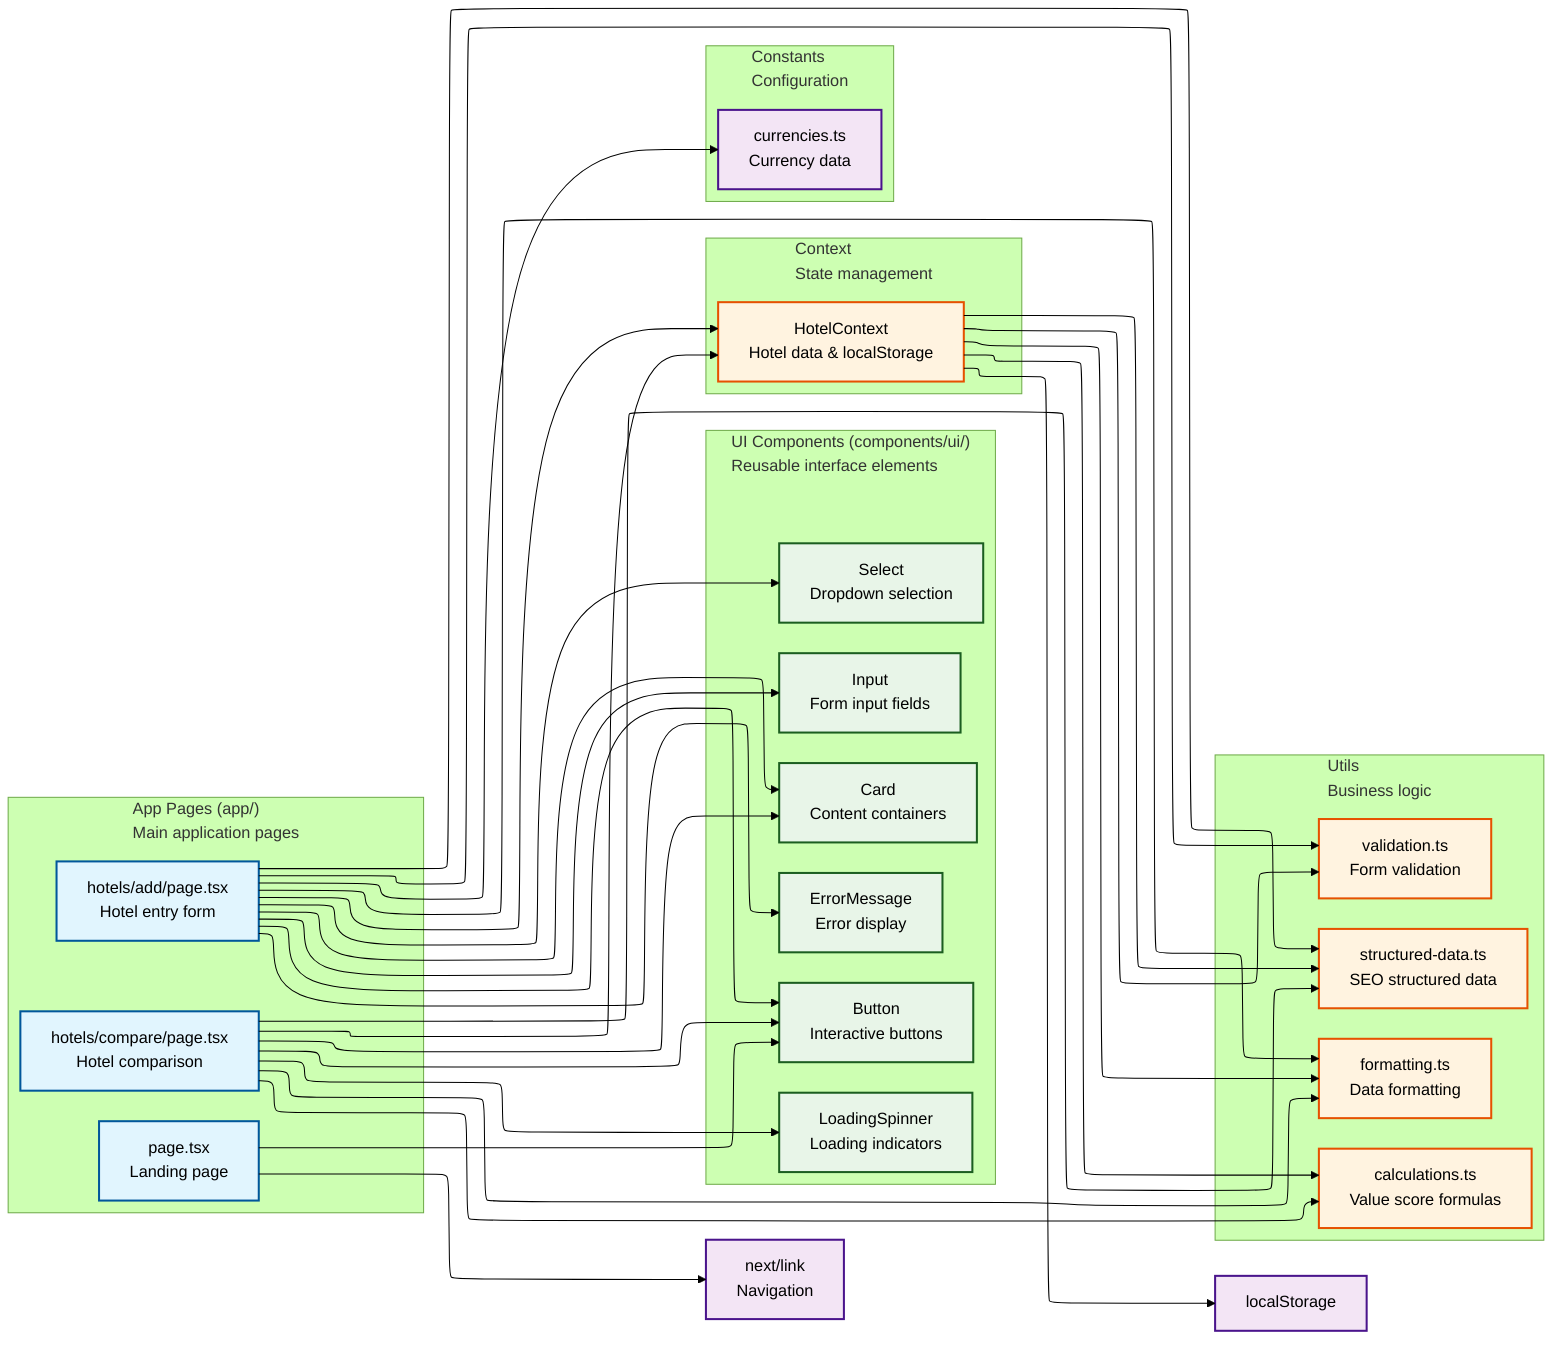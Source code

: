 ---
config:
  theme: 'forest'
  defaultRenderer: "elk"
  layout: elk
---
flowchart LR
    %% Component hierarchy
    subgraph Pages["App Pages (app/)<br>Main application pages"]
        Home["page.tsx<br>Landing page"]
        Add["hotels/add/page.tsx<br>Hotel entry form"]
        Compare["hotels/compare/page.tsx<br>Hotel comparison"]
    end

    subgraph Components["UI Components (components/ui/)<br>Reusable interface elements"]
        Button["Button<br>Interactive buttons"]
        Input["Input<br>Form input fields"]
        Select["Select<br>Dropdown selection"]
        Card["Card<br>Content containers"]
        ErrorMsg["ErrorMessage<br>Error display"]
        Loading["LoadingSpinner<br>Loading indicators"]
    end

    subgraph Context["Context<br>State management"]
        HotelContext["HotelContext<br>Hotel data & localStorage"]
    end

    subgraph Utils["Utils<br>Business logic"]
        Calc["calculations.ts<br>Value score formulas"]
        Valid["validation.ts<br>Form validation"]
        Format["formatting.ts<br>Data formatting"]
        Struct["structured-data.ts<br>SEO structured data"]
    end

    subgraph Constants["Constants<br>Configuration"]
        Currencies["currencies.ts<br>Currency data"]
    end

    %% Component usage relationships
    Home --> Button
    Home --> Link["next/link<br>Navigation"]

    Add --> Button
    Add --> Input
    Add --> Select
    Add --> Card
    Add --> ErrorMsg
    Add --> HotelContext

    Compare --> Button
    Compare --> Card
    Compare --> Loading
    Compare --> HotelContext

    %% Context dependencies
    HotelContext --> localStorage
    HotelContext --> Calc
    HotelContext --> Valid
    HotelContext --> Format
    HotelContext --> Struct

    %% Form dependencies
    Add --> Valid
    Add --> Currencies
    Add --> Format
    Add --> Struct

    %% Comparison dependencies
    Compare --> Calc
    Compare --> Format
    Compare --> Struct

    %% Styling classes
    classDef page fill:#e1f5fe,stroke:#01579b,stroke-width:2px
    classDef component fill:#e8f5e8,stroke:#1b5e20,stroke-width:2px
    classDef data fill:#fff3e0,stroke:#e65100,stroke-width:2px
    classDef external fill:#f3e5f5,stroke:#4a148c,stroke-width:2px

    class Home,Add,Compare page
    class Button,Input,Select,Card,ErrorMsg,Loading component
    class HotelContext,Calc,Valid,Format,Struct data
    class localStorage,Link,Currencies external